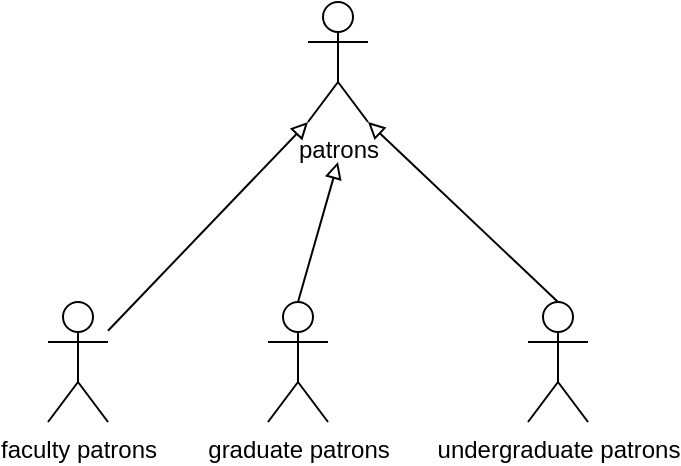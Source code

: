 <mxfile version="21.6.9" type="github">
  <diagram name="第 1 页" id="4GFFBn_61tpP-las6Rn7">
    <mxGraphModel dx="543" dy="858" grid="1" gridSize="10" guides="1" tooltips="1" connect="1" arrows="1" fold="1" page="1" pageScale="1" pageWidth="827" pageHeight="1169" math="0" shadow="0">
      <root>
        <mxCell id="0" />
        <mxCell id="1" parent="0" />
        <mxCell id="hF7e7zSdiV1eWku3Py9b-1" value="patrons" style="shape=umlActor;verticalLabelPosition=bottom;verticalAlign=top;html=1;outlineConnect=0;" vertex="1" parent="1">
          <mxGeometry x="250" y="240" width="30" height="60" as="geometry" />
        </mxCell>
        <mxCell id="hF7e7zSdiV1eWku3Py9b-9" value="" style="rounded=0;orthogonalLoop=1;jettySize=auto;html=1;entryX=0;entryY=1;entryDx=0;entryDy=0;entryPerimeter=0;endArrow=block;endFill=0;" edge="1" parent="1" source="hF7e7zSdiV1eWku3Py9b-4" target="hF7e7zSdiV1eWku3Py9b-1">
          <mxGeometry relative="1" as="geometry">
            <mxPoint x="210" y="420" as="targetPoint" />
          </mxGeometry>
        </mxCell>
        <mxCell id="hF7e7zSdiV1eWku3Py9b-4" value="faculty patrons" style="shape=umlActor;verticalLabelPosition=bottom;verticalAlign=top;html=1;outlineConnect=0;" vertex="1" parent="1">
          <mxGeometry x="120" y="390" width="30" height="60" as="geometry" />
        </mxCell>
        <mxCell id="hF7e7zSdiV1eWku3Py9b-5" value="graduate patrons" style="shape=umlActor;verticalLabelPosition=bottom;verticalAlign=top;html=1;outlineConnect=0;" vertex="1" parent="1">
          <mxGeometry x="230" y="390" width="30" height="60" as="geometry" />
        </mxCell>
        <mxCell id="hF7e7zSdiV1eWku3Py9b-6" value="undergraduate patrons" style="shape=umlActor;verticalLabelPosition=bottom;verticalAlign=top;html=1;outlineConnect=0;" vertex="1" parent="1">
          <mxGeometry x="360" y="390" width="30" height="60" as="geometry" />
        </mxCell>
        <mxCell id="hF7e7zSdiV1eWku3Py9b-10" value="" style="rounded=0;orthogonalLoop=1;jettySize=auto;html=1;endArrow=block;endFill=0;exitX=0.5;exitY=0;exitDx=0;exitDy=0;exitPerimeter=0;" edge="1" parent="1" source="hF7e7zSdiV1eWku3Py9b-5">
          <mxGeometry relative="1" as="geometry">
            <mxPoint x="160" y="414" as="sourcePoint" />
            <mxPoint x="265" y="320" as="targetPoint" />
          </mxGeometry>
        </mxCell>
        <mxCell id="hF7e7zSdiV1eWku3Py9b-11" value="" style="rounded=0;orthogonalLoop=1;jettySize=auto;html=1;entryX=1;entryY=1;entryDx=0;entryDy=0;entryPerimeter=0;endArrow=block;endFill=0;exitX=0.5;exitY=0;exitDx=0;exitDy=0;exitPerimeter=0;" edge="1" parent="1" source="hF7e7zSdiV1eWku3Py9b-6" target="hF7e7zSdiV1eWku3Py9b-1">
          <mxGeometry relative="1" as="geometry">
            <mxPoint x="170" y="424" as="sourcePoint" />
            <mxPoint x="270" y="320" as="targetPoint" />
          </mxGeometry>
        </mxCell>
      </root>
    </mxGraphModel>
  </diagram>
</mxfile>

